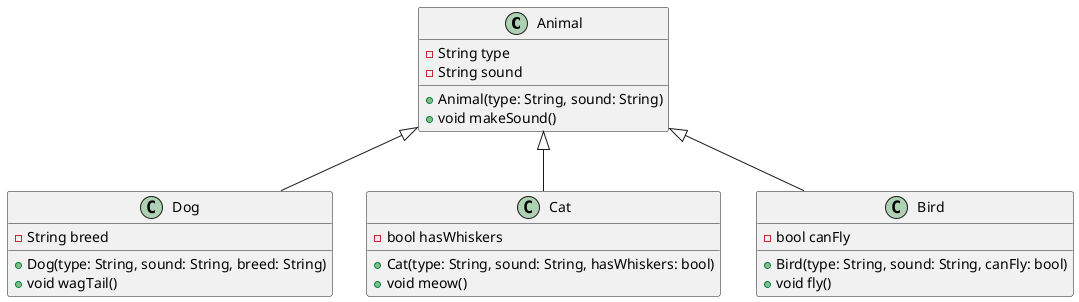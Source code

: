 @startuml

class Animal {
  - String type
  - String sound
  + Animal(type: String, sound: String)
  + void makeSound()
}

class Dog {
  - String breed
  + Dog(type: String, sound: String, breed: String)
  + void wagTail()
}

class Cat {
  - bool hasWhiskers
  + Cat(type: String, sound: String, hasWhiskers: bool)
  + void meow()
}

class Bird {
  - bool canFly
  + Bird(type: String, sound: String, canFly: bool)
  + void fly()
}

Animal <|-- Dog
Animal <|-- Cat
Animal <|-- Bird

@enduml
